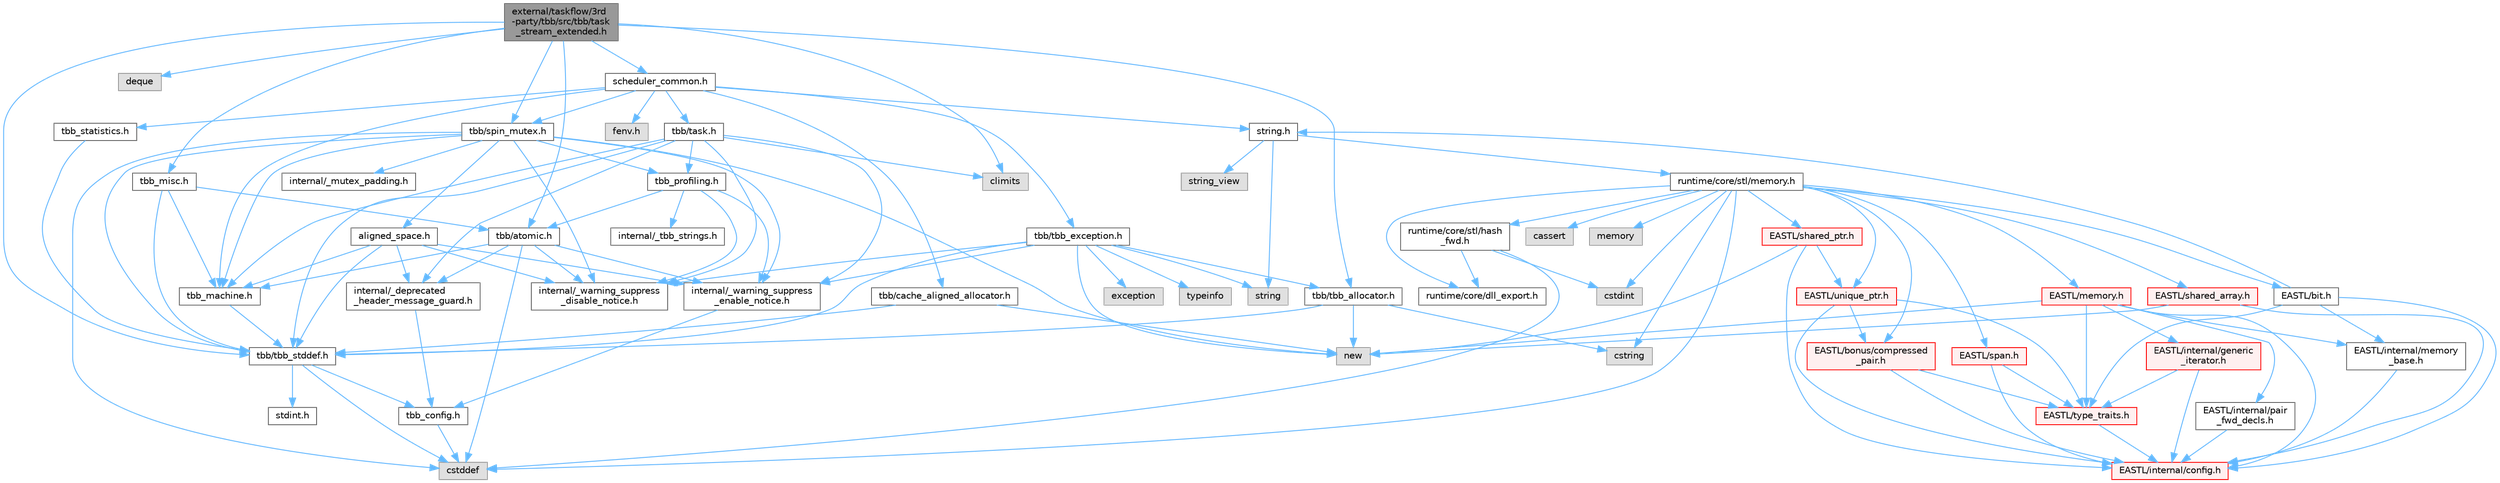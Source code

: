 digraph "external/taskflow/3rd-party/tbb/src/tbb/task_stream_extended.h"
{
 // LATEX_PDF_SIZE
  bgcolor="transparent";
  edge [fontname=Helvetica,fontsize=10,labelfontname=Helvetica,labelfontsize=10];
  node [fontname=Helvetica,fontsize=10,shape=box,height=0.2,width=0.4];
  Node1 [id="Node000001",label="external/taskflow/3rd\l-party/tbb/src/tbb/task\l_stream_extended.h",height=0.2,width=0.4,color="gray40", fillcolor="grey60", style="filled", fontcolor="black",tooltip=" "];
  Node1 -> Node2 [id="edge1_Node000001_Node000002",color="steelblue1",style="solid",tooltip=" "];
  Node2 [id="Node000002",label="tbb/tbb_stddef.h",height=0.2,width=0.4,color="grey40", fillcolor="white", style="filled",URL="$tbb__stddef_8h.html",tooltip=" "];
  Node2 -> Node3 [id="edge2_Node000002_Node000003",color="steelblue1",style="solid",tooltip=" "];
  Node3 [id="Node000003",label="tbb_config.h",height=0.2,width=0.4,color="grey40", fillcolor="white", style="filled",URL="$tbb__config_8h.html",tooltip=" "];
  Node3 -> Node4 [id="edge3_Node000003_Node000004",color="steelblue1",style="solid",tooltip=" "];
  Node4 [id="Node000004",label="cstddef",height=0.2,width=0.4,color="grey60", fillcolor="#E0E0E0", style="filled",tooltip=" "];
  Node2 -> Node4 [id="edge4_Node000002_Node000004",color="steelblue1",style="solid",tooltip=" "];
  Node2 -> Node5 [id="edge5_Node000002_Node000005",color="steelblue1",style="solid",tooltip=" "];
  Node5 [id="Node000005",label="stdint.h",height=0.2,width=0.4,color="grey40", fillcolor="white", style="filled",URL="$stdint_8h.html",tooltip=" "];
  Node1 -> Node6 [id="edge6_Node000001_Node000006",color="steelblue1",style="solid",tooltip=" "];
  Node6 [id="Node000006",label="deque",height=0.2,width=0.4,color="grey60", fillcolor="#E0E0E0", style="filled",tooltip=" "];
  Node1 -> Node7 [id="edge7_Node000001_Node000007",color="steelblue1",style="solid",tooltip=" "];
  Node7 [id="Node000007",label="climits",height=0.2,width=0.4,color="grey60", fillcolor="#E0E0E0", style="filled",tooltip=" "];
  Node1 -> Node8 [id="edge8_Node000001_Node000008",color="steelblue1",style="solid",tooltip=" "];
  Node8 [id="Node000008",label="tbb/atomic.h",height=0.2,width=0.4,color="grey40", fillcolor="white", style="filled",URL="$external_2taskflow_23rd-party_2tbb_2include_2tbb_2atomic_8h.html",tooltip=" "];
  Node8 -> Node9 [id="edge9_Node000008_Node000009",color="steelblue1",style="solid",tooltip=" "];
  Node9 [id="Node000009",label="internal/_deprecated\l_header_message_guard.h",height=0.2,width=0.4,color="grey40", fillcolor="white", style="filled",URL="$__deprecated__header__message__guard_8h.html",tooltip=" "];
  Node9 -> Node3 [id="edge10_Node000009_Node000003",color="steelblue1",style="solid",tooltip=" "];
  Node8 -> Node10 [id="edge11_Node000008_Node000010",color="steelblue1",style="solid",tooltip=" "];
  Node10 [id="Node000010",label="internal/_warning_suppress\l_enable_notice.h",height=0.2,width=0.4,color="grey40", fillcolor="white", style="filled",URL="$__warning__suppress__enable__notice_8h.html",tooltip=" "];
  Node10 -> Node3 [id="edge12_Node000010_Node000003",color="steelblue1",style="solid",tooltip=" "];
  Node8 -> Node4 [id="edge13_Node000008_Node000004",color="steelblue1",style="solid",tooltip=" "];
  Node8 -> Node11 [id="edge14_Node000008_Node000011",color="steelblue1",style="solid",tooltip=" "];
  Node11 [id="Node000011",label="tbb_machine.h",height=0.2,width=0.4,color="grey40", fillcolor="white", style="filled",URL="$tbb__machine_8h.html",tooltip=" "];
  Node11 -> Node2 [id="edge15_Node000011_Node000002",color="steelblue1",style="solid",tooltip=" "];
  Node8 -> Node12 [id="edge16_Node000008_Node000012",color="steelblue1",style="solid",tooltip=" "];
  Node12 [id="Node000012",label="internal/_warning_suppress\l_disable_notice.h",height=0.2,width=0.4,color="grey40", fillcolor="white", style="filled",URL="$__warning__suppress__disable__notice_8h.html",tooltip=" "];
  Node1 -> Node13 [id="edge17_Node000001_Node000013",color="steelblue1",style="solid",tooltip=" "];
  Node13 [id="Node000013",label="tbb/spin_mutex.h",height=0.2,width=0.4,color="grey40", fillcolor="white", style="filled",URL="$external_2taskflow_23rd-party_2tbb_2include_2tbb_2spin__mutex_8h.html",tooltip=" "];
  Node13 -> Node10 [id="edge18_Node000013_Node000010",color="steelblue1",style="solid",tooltip=" "];
  Node13 -> Node4 [id="edge19_Node000013_Node000004",color="steelblue1",style="solid",tooltip=" "];
  Node13 -> Node14 [id="edge20_Node000013_Node000014",color="steelblue1",style="solid",tooltip=" "];
  Node14 [id="Node000014",label="new",height=0.2,width=0.4,color="grey60", fillcolor="#E0E0E0", style="filled",tooltip=" "];
  Node13 -> Node15 [id="edge21_Node000013_Node000015",color="steelblue1",style="solid",tooltip=" "];
  Node15 [id="Node000015",label="aligned_space.h",height=0.2,width=0.4,color="grey40", fillcolor="white", style="filled",URL="$aligned__space_8h.html",tooltip=" "];
  Node15 -> Node9 [id="edge22_Node000015_Node000009",color="steelblue1",style="solid",tooltip=" "];
  Node15 -> Node10 [id="edge23_Node000015_Node000010",color="steelblue1",style="solid",tooltip=" "];
  Node15 -> Node2 [id="edge24_Node000015_Node000002",color="steelblue1",style="solid",tooltip=" "];
  Node15 -> Node11 [id="edge25_Node000015_Node000011",color="steelblue1",style="solid",tooltip=" "];
  Node15 -> Node12 [id="edge26_Node000015_Node000012",color="steelblue1",style="solid",tooltip=" "];
  Node13 -> Node2 [id="edge27_Node000013_Node000002",color="steelblue1",style="solid",tooltip=" "];
  Node13 -> Node11 [id="edge28_Node000013_Node000011",color="steelblue1",style="solid",tooltip=" "];
  Node13 -> Node16 [id="edge29_Node000013_Node000016",color="steelblue1",style="solid",tooltip=" "];
  Node16 [id="Node000016",label="tbb_profiling.h",height=0.2,width=0.4,color="grey40", fillcolor="white", style="filled",URL="$tbb__profiling_8h.html",tooltip=" "];
  Node16 -> Node10 [id="edge30_Node000016_Node000010",color="steelblue1",style="solid",tooltip=" "];
  Node16 -> Node17 [id="edge31_Node000016_Node000017",color="steelblue1",style="solid",tooltip=" "];
  Node17 [id="Node000017",label="internal/_tbb_strings.h",height=0.2,width=0.4,color="grey40", fillcolor="white", style="filled",URL="$__tbb__strings_8h.html",tooltip=" "];
  Node16 -> Node8 [id="edge32_Node000016_Node000008",color="steelblue1",style="solid",tooltip=" "];
  Node16 -> Node12 [id="edge33_Node000016_Node000012",color="steelblue1",style="solid",tooltip=" "];
  Node13 -> Node18 [id="edge34_Node000013_Node000018",color="steelblue1",style="solid",tooltip=" "];
  Node18 [id="Node000018",label="internal/_mutex_padding.h",height=0.2,width=0.4,color="grey40", fillcolor="white", style="filled",URL="$__mutex__padding_8h.html",tooltip=" "];
  Node13 -> Node12 [id="edge35_Node000013_Node000012",color="steelblue1",style="solid",tooltip=" "];
  Node1 -> Node19 [id="edge36_Node000001_Node000019",color="steelblue1",style="solid",tooltip=" "];
  Node19 [id="Node000019",label="tbb/tbb_allocator.h",height=0.2,width=0.4,color="grey40", fillcolor="white", style="filled",URL="$tbb__allocator_8h.html",tooltip=" "];
  Node19 -> Node2 [id="edge37_Node000019_Node000002",color="steelblue1",style="solid",tooltip=" "];
  Node19 -> Node14 [id="edge38_Node000019_Node000014",color="steelblue1",style="solid",tooltip=" "];
  Node19 -> Node20 [id="edge39_Node000019_Node000020",color="steelblue1",style="solid",tooltip=" "];
  Node20 [id="Node000020",label="cstring",height=0.2,width=0.4,color="grey60", fillcolor="#E0E0E0", style="filled",tooltip=" "];
  Node1 -> Node21 [id="edge40_Node000001_Node000021",color="steelblue1",style="solid",tooltip=" "];
  Node21 [id="Node000021",label="scheduler_common.h",height=0.2,width=0.4,color="grey40", fillcolor="white", style="filled",URL="$scheduler__common_8h.html",tooltip=" "];
  Node21 -> Node11 [id="edge41_Node000021_Node000011",color="steelblue1",style="solid",tooltip=" "];
  Node21 -> Node22 [id="edge42_Node000021_Node000022",color="steelblue1",style="solid",tooltip=" "];
  Node22 [id="Node000022",label="tbb/cache_aligned_allocator.h",height=0.2,width=0.4,color="grey40", fillcolor="white", style="filled",URL="$cache__aligned__allocator_8h.html",tooltip=" "];
  Node22 -> Node14 [id="edge43_Node000022_Node000014",color="steelblue1",style="solid",tooltip=" "];
  Node22 -> Node2 [id="edge44_Node000022_Node000002",color="steelblue1",style="solid",tooltip=" "];
  Node21 -> Node23 [id="edge45_Node000021_Node000023",color="steelblue1",style="solid",tooltip=" "];
  Node23 [id="Node000023",label="string.h",height=0.2,width=0.4,color="grey40", fillcolor="white", style="filled",URL="$string_8h.html",tooltip=" "];
  Node23 -> Node24 [id="edge46_Node000023_Node000024",color="steelblue1",style="solid",tooltip=" "];
  Node24 [id="Node000024",label="string",height=0.2,width=0.4,color="grey60", fillcolor="#E0E0E0", style="filled",tooltip=" "];
  Node23 -> Node25 [id="edge47_Node000023_Node000025",color="steelblue1",style="solid",tooltip=" "];
  Node25 [id="Node000025",label="string_view",height=0.2,width=0.4,color="grey60", fillcolor="#E0E0E0", style="filled",tooltip=" "];
  Node23 -> Node26 [id="edge48_Node000023_Node000026",color="steelblue1",style="solid",tooltip=" "];
  Node26 [id="Node000026",label="runtime/core/stl/memory.h",height=0.2,width=0.4,color="grey40", fillcolor="white", style="filled",URL="$runtime_2core_2stl_2memory_8h.html",tooltip=" "];
  Node26 -> Node4 [id="edge49_Node000026_Node000004",color="steelblue1",style="solid",tooltip=" "];
  Node26 -> Node27 [id="edge50_Node000026_Node000027",color="steelblue1",style="solid",tooltip=" "];
  Node27 [id="Node000027",label="cstdint",height=0.2,width=0.4,color="grey60", fillcolor="#E0E0E0", style="filled",tooltip=" "];
  Node26 -> Node28 [id="edge51_Node000026_Node000028",color="steelblue1",style="solid",tooltip=" "];
  Node28 [id="Node000028",label="cassert",height=0.2,width=0.4,color="grey60", fillcolor="#E0E0E0", style="filled",tooltip=" "];
  Node26 -> Node29 [id="edge52_Node000026_Node000029",color="steelblue1",style="solid",tooltip=" "];
  Node29 [id="Node000029",label="memory",height=0.2,width=0.4,color="grey60", fillcolor="#E0E0E0", style="filled",tooltip=" "];
  Node26 -> Node20 [id="edge53_Node000026_Node000020",color="steelblue1",style="solid",tooltip=" "];
  Node26 -> Node30 [id="edge54_Node000026_Node000030",color="steelblue1",style="solid",tooltip=" "];
  Node30 [id="Node000030",label="EASTL/bit.h",height=0.2,width=0.4,color="grey40", fillcolor="white", style="filled",URL="$bit_8h.html",tooltip=" "];
  Node30 -> Node31 [id="edge55_Node000030_Node000031",color="steelblue1",style="solid",tooltip=" "];
  Node31 [id="Node000031",label="EASTL/internal/config.h",height=0.2,width=0.4,color="red", fillcolor="#FFF0F0", style="filled",URL="$runtime_2_e_a_s_t_l_2include_2_e_a_s_t_l_2internal_2config_8h.html",tooltip=" "];
  Node30 -> Node40 [id="edge56_Node000030_Node000040",color="steelblue1",style="solid",tooltip=" "];
  Node40 [id="Node000040",label="EASTL/internal/memory\l_base.h",height=0.2,width=0.4,color="grey40", fillcolor="white", style="filled",URL="$memory__base_8h.html",tooltip=" "];
  Node40 -> Node31 [id="edge57_Node000040_Node000031",color="steelblue1",style="solid",tooltip=" "];
  Node30 -> Node41 [id="edge58_Node000030_Node000041",color="steelblue1",style="solid",tooltip=" "];
  Node41 [id="Node000041",label="EASTL/type_traits.h",height=0.2,width=0.4,color="red", fillcolor="#FFF0F0", style="filled",URL="$_e_a_s_t_l_2include_2_e_a_s_t_l_2type__traits_8h.html",tooltip=" "];
  Node41 -> Node31 [id="edge59_Node000041_Node000031",color="steelblue1",style="solid",tooltip=" "];
  Node30 -> Node23 [id="edge60_Node000030_Node000023",color="steelblue1",style="solid",tooltip=" "];
  Node26 -> Node51 [id="edge61_Node000026_Node000051",color="steelblue1",style="solid",tooltip=" "];
  Node51 [id="Node000051",label="EASTL/memory.h",height=0.2,width=0.4,color="red", fillcolor="#FFF0F0", style="filled",URL="$runtime_2_e_a_s_t_l_2include_2_e_a_s_t_l_2memory_8h.html",tooltip=" "];
  Node51 -> Node31 [id="edge62_Node000051_Node000031",color="steelblue1",style="solid",tooltip=" "];
  Node51 -> Node40 [id="edge63_Node000051_Node000040",color="steelblue1",style="solid",tooltip=" "];
  Node51 -> Node52 [id="edge64_Node000051_Node000052",color="steelblue1",style="solid",tooltip=" "];
  Node52 [id="Node000052",label="EASTL/internal/generic\l_iterator.h",height=0.2,width=0.4,color="red", fillcolor="#FFF0F0", style="filled",URL="$generic__iterator_8h.html",tooltip=" "];
  Node52 -> Node31 [id="edge65_Node000052_Node000031",color="steelblue1",style="solid",tooltip=" "];
  Node52 -> Node41 [id="edge66_Node000052_Node000041",color="steelblue1",style="solid",tooltip=" "];
  Node51 -> Node56 [id="edge67_Node000051_Node000056",color="steelblue1",style="solid",tooltip=" "];
  Node56 [id="Node000056",label="EASTL/internal/pair\l_fwd_decls.h",height=0.2,width=0.4,color="grey40", fillcolor="white", style="filled",URL="$pair__fwd__decls_8h.html",tooltip=" "];
  Node56 -> Node31 [id="edge68_Node000056_Node000031",color="steelblue1",style="solid",tooltip=" "];
  Node51 -> Node41 [id="edge69_Node000051_Node000041",color="steelblue1",style="solid",tooltip=" "];
  Node51 -> Node14 [id="edge70_Node000051_Node000014",color="steelblue1",style="solid",tooltip=" "];
  Node26 -> Node78 [id="edge71_Node000026_Node000078",color="steelblue1",style="solid",tooltip=" "];
  Node78 [id="Node000078",label="EASTL/shared_array.h",height=0.2,width=0.4,color="red", fillcolor="#FFF0F0", style="filled",URL="$shared__array_8h.html",tooltip=" "];
  Node78 -> Node31 [id="edge72_Node000078_Node000031",color="steelblue1",style="solid",tooltip=" "];
  Node78 -> Node14 [id="edge73_Node000078_Node000014",color="steelblue1",style="solid",tooltip=" "];
  Node26 -> Node81 [id="edge74_Node000026_Node000081",color="steelblue1",style="solid",tooltip=" "];
  Node81 [id="Node000081",label="EASTL/unique_ptr.h",height=0.2,width=0.4,color="red", fillcolor="#FFF0F0", style="filled",URL="$unique__ptr_8h.html",tooltip=" "];
  Node81 -> Node82 [id="edge75_Node000081_Node000082",color="steelblue1",style="solid",tooltip=" "];
  Node82 [id="Node000082",label="EASTL/bonus/compressed\l_pair.h",height=0.2,width=0.4,color="red", fillcolor="#FFF0F0", style="filled",URL="$compressed__pair_8h.html",tooltip=" "];
  Node82 -> Node31 [id="edge76_Node000082_Node000031",color="steelblue1",style="solid",tooltip=" "];
  Node82 -> Node41 [id="edge77_Node000082_Node000041",color="steelblue1",style="solid",tooltip=" "];
  Node81 -> Node31 [id="edge78_Node000081_Node000031",color="steelblue1",style="solid",tooltip=" "];
  Node81 -> Node41 [id="edge79_Node000081_Node000041",color="steelblue1",style="solid",tooltip=" "];
  Node26 -> Node84 [id="edge80_Node000026_Node000084",color="steelblue1",style="solid",tooltip=" "];
  Node84 [id="Node000084",label="EASTL/shared_ptr.h",height=0.2,width=0.4,color="red", fillcolor="#FFF0F0", style="filled",URL="$shared__ptr_8h.html",tooltip=" "];
  Node84 -> Node31 [id="edge81_Node000084_Node000031",color="steelblue1",style="solid",tooltip=" "];
  Node84 -> Node81 [id="edge82_Node000084_Node000081",color="steelblue1",style="solid",tooltip=" "];
  Node84 -> Node14 [id="edge83_Node000084_Node000014",color="steelblue1",style="solid",tooltip=" "];
  Node26 -> Node164 [id="edge84_Node000026_Node000164",color="steelblue1",style="solid",tooltip=" "];
  Node164 [id="Node000164",label="EASTL/span.h",height=0.2,width=0.4,color="red", fillcolor="#FFF0F0", style="filled",URL="$span_8h.html",tooltip=" "];
  Node164 -> Node31 [id="edge85_Node000164_Node000031",color="steelblue1",style="solid",tooltip=" "];
  Node164 -> Node41 [id="edge86_Node000164_Node000041",color="steelblue1",style="solid",tooltip=" "];
  Node26 -> Node82 [id="edge87_Node000026_Node000082",color="steelblue1",style="solid",tooltip=" "];
  Node26 -> Node167 [id="edge88_Node000026_Node000167",color="steelblue1",style="solid",tooltip=" "];
  Node167 [id="Node000167",label="runtime/core/dll_export.h",height=0.2,width=0.4,color="grey40", fillcolor="white", style="filled",URL="$dll__export_8h.html",tooltip=" "];
  Node26 -> Node168 [id="edge89_Node000026_Node000168",color="steelblue1",style="solid",tooltip=" "];
  Node168 [id="Node000168",label="runtime/core/stl/hash\l_fwd.h",height=0.2,width=0.4,color="grey40", fillcolor="white", style="filled",URL="$hash__fwd_8h.html",tooltip=" "];
  Node168 -> Node4 [id="edge90_Node000168_Node000004",color="steelblue1",style="solid",tooltip=" "];
  Node168 -> Node27 [id="edge91_Node000168_Node000027",color="steelblue1",style="solid",tooltip=" "];
  Node168 -> Node167 [id="edge92_Node000168_Node000167",color="steelblue1",style="solid",tooltip=" "];
  Node21 -> Node169 [id="edge93_Node000021_Node000169",color="steelblue1",style="solid",tooltip=" "];
  Node169 [id="Node000169",label="tbb_statistics.h",height=0.2,width=0.4,color="grey40", fillcolor="white", style="filled",URL="$tbb__statistics_8h.html",tooltip=" "];
  Node169 -> Node2 [id="edge94_Node000169_Node000002",color="steelblue1",style="solid",tooltip=" "];
  Node21 -> Node170 [id="edge95_Node000021_Node000170",color="steelblue1",style="solid",tooltip=" "];
  Node170 [id="Node000170",label="tbb/task.h",height=0.2,width=0.4,color="grey40", fillcolor="white", style="filled",URL="$task_8h.html",tooltip=" "];
  Node170 -> Node9 [id="edge96_Node000170_Node000009",color="steelblue1",style="solid",tooltip=" "];
  Node170 -> Node10 [id="edge97_Node000170_Node000010",color="steelblue1",style="solid",tooltip=" "];
  Node170 -> Node2 [id="edge98_Node000170_Node000002",color="steelblue1",style="solid",tooltip=" "];
  Node170 -> Node11 [id="edge99_Node000170_Node000011",color="steelblue1",style="solid",tooltip=" "];
  Node170 -> Node16 [id="edge100_Node000170_Node000016",color="steelblue1",style="solid",tooltip=" "];
  Node170 -> Node7 [id="edge101_Node000170_Node000007",color="steelblue1",style="solid",tooltip=" "];
  Node170 -> Node12 [id="edge102_Node000170_Node000012",color="steelblue1",style="solid",tooltip=" "];
  Node21 -> Node171 [id="edge103_Node000021_Node000171",color="steelblue1",style="solid",tooltip=" "];
  Node171 [id="Node000171",label="tbb/tbb_exception.h",height=0.2,width=0.4,color="grey40", fillcolor="white", style="filled",URL="$tbb__exception_8h.html",tooltip=" "];
  Node171 -> Node10 [id="edge104_Node000171_Node000010",color="steelblue1",style="solid",tooltip=" "];
  Node171 -> Node2 [id="edge105_Node000171_Node000002",color="steelblue1",style="solid",tooltip=" "];
  Node171 -> Node172 [id="edge106_Node000171_Node000172",color="steelblue1",style="solid",tooltip=" "];
  Node172 [id="Node000172",label="exception",height=0.2,width=0.4,color="grey60", fillcolor="#E0E0E0", style="filled",tooltip=" "];
  Node171 -> Node14 [id="edge107_Node000171_Node000014",color="steelblue1",style="solid",tooltip=" "];
  Node171 -> Node24 [id="edge108_Node000171_Node000024",color="steelblue1",style="solid",tooltip=" "];
  Node171 -> Node19 [id="edge109_Node000171_Node000019",color="steelblue1",style="solid",tooltip=" "];
  Node171 -> Node173 [id="edge110_Node000171_Node000173",color="steelblue1",style="solid",tooltip=" "];
  Node173 [id="Node000173",label="typeinfo",height=0.2,width=0.4,color="grey60", fillcolor="#E0E0E0", style="filled",tooltip=" "];
  Node171 -> Node12 [id="edge111_Node000171_Node000012",color="steelblue1",style="solid",tooltip=" "];
  Node21 -> Node13 [id="edge112_Node000021_Node000013",color="steelblue1",style="solid",tooltip=" "];
  Node21 -> Node174 [id="edge113_Node000021_Node000174",color="steelblue1",style="solid",tooltip=" "];
  Node174 [id="Node000174",label="fenv.h",height=0.2,width=0.4,color="grey60", fillcolor="#E0E0E0", style="filled",tooltip=" "];
  Node1 -> Node175 [id="edge114_Node000001_Node000175",color="steelblue1",style="solid",tooltip=" "];
  Node175 [id="Node000175",label="tbb_misc.h",height=0.2,width=0.4,color="grey40", fillcolor="white", style="filled",URL="$tbb__misc_8h.html",tooltip=" "];
  Node175 -> Node2 [id="edge115_Node000175_Node000002",color="steelblue1",style="solid",tooltip=" "];
  Node175 -> Node11 [id="edge116_Node000175_Node000011",color="steelblue1",style="solid",tooltip=" "];
  Node175 -> Node8 [id="edge117_Node000175_Node000008",color="steelblue1",style="solid",tooltip=" "];
}
